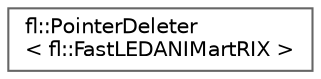 digraph "Graphical Class Hierarchy"
{
 // LATEX_PDF_SIZE
  bgcolor="transparent";
  edge [fontname=Helvetica,fontsize=10,labelfontname=Helvetica,labelfontsize=10];
  node [fontname=Helvetica,fontsize=10,shape=box,height=0.2,width=0.4];
  rankdir="LR";
  Node0 [id="Node000000",label="fl::PointerDeleter\l\< fl::FastLEDANIMartRIX \>",height=0.2,width=0.4,color="grey40", fillcolor="white", style="filled",URL="$d8/d3d/structfl_1_1_pointer_deleter.html",tooltip=" "];
}
